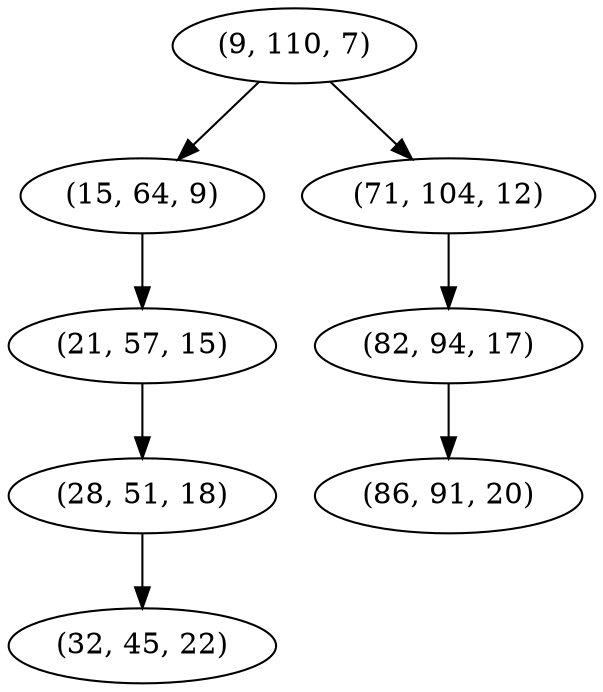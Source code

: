 digraph tree {
    "(9, 110, 7)";
    "(15, 64, 9)";
    "(21, 57, 15)";
    "(28, 51, 18)";
    "(32, 45, 22)";
    "(71, 104, 12)";
    "(82, 94, 17)";
    "(86, 91, 20)";
    "(9, 110, 7)" -> "(15, 64, 9)";
    "(9, 110, 7)" -> "(71, 104, 12)";
    "(15, 64, 9)" -> "(21, 57, 15)";
    "(21, 57, 15)" -> "(28, 51, 18)";
    "(28, 51, 18)" -> "(32, 45, 22)";
    "(71, 104, 12)" -> "(82, 94, 17)";
    "(82, 94, 17)" -> "(86, 91, 20)";
}
